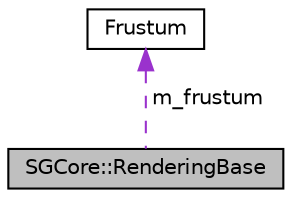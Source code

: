 digraph "SGCore::RenderingBase"
{
 // LATEX_PDF_SIZE
  edge [fontname="Helvetica",fontsize="10",labelfontname="Helvetica",labelfontsize="10"];
  node [fontname="Helvetica",fontsize="10",shape=record];
  Node1 [label="SGCore::RenderingBase",height=0.2,width=0.4,color="black", fillcolor="grey75", style="filled", fontcolor="black",tooltip=" "];
  Node2 -> Node1 [dir="back",color="darkorchid3",fontsize="10",style="dashed",label=" m_frustum" ,fontname="Helvetica"];
  Node2 [label="Frustum",height=0.2,width=0.4,color="black", fillcolor="white", style="filled",URL="$classFrustum.html",tooltip=" "];
}
